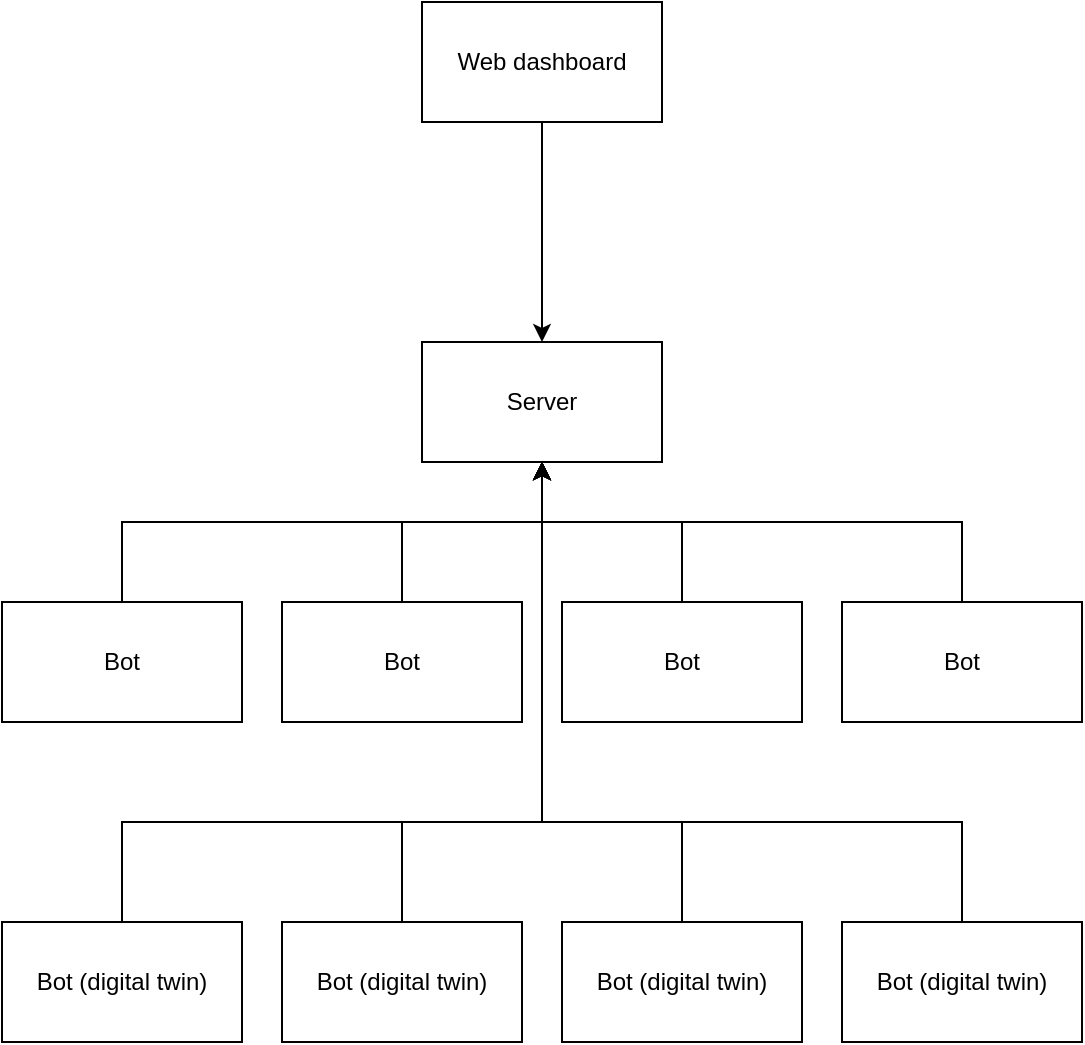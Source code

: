<mxfile version="21.2.8" type="device">
  <diagram name="Pagina-1" id="vej1JPCtskQMDKxslCid">
    <mxGraphModel dx="1219" dy="769" grid="1" gridSize="10" guides="1" tooltips="1" connect="1" arrows="1" fold="1" page="1" pageScale="1" pageWidth="1169" pageHeight="1654" math="0" shadow="0">
      <root>
        <mxCell id="0" />
        <mxCell id="1" parent="0" />
        <mxCell id="sEPZhkfJL4IWTL2zh0QD-1" value="Server" style="rounded=0;whiteSpace=wrap;html=1;" vertex="1" parent="1">
          <mxGeometry x="450" y="310" width="120" height="60" as="geometry" />
        </mxCell>
        <mxCell id="sEPZhkfJL4IWTL2zh0QD-20" style="edgeStyle=orthogonalEdgeStyle;rounded=0;orthogonalLoop=1;jettySize=auto;html=1;" edge="1" parent="1" source="sEPZhkfJL4IWTL2zh0QD-2" target="sEPZhkfJL4IWTL2zh0QD-1">
          <mxGeometry relative="1" as="geometry" />
        </mxCell>
        <mxCell id="sEPZhkfJL4IWTL2zh0QD-2" value="Web dashboard" style="rounded=0;whiteSpace=wrap;html=1;" vertex="1" parent="1">
          <mxGeometry x="450" y="140" width="120" height="60" as="geometry" />
        </mxCell>
        <mxCell id="sEPZhkfJL4IWTL2zh0QD-5" style="edgeStyle=orthogonalEdgeStyle;rounded=0;orthogonalLoop=1;jettySize=auto;html=1;" edge="1" parent="1" source="sEPZhkfJL4IWTL2zh0QD-3" target="sEPZhkfJL4IWTL2zh0QD-1">
          <mxGeometry relative="1" as="geometry">
            <Array as="points">
              <mxPoint x="440" y="400" />
              <mxPoint x="510" y="400" />
            </Array>
          </mxGeometry>
        </mxCell>
        <mxCell id="sEPZhkfJL4IWTL2zh0QD-3" value="Bot" style="rounded=0;whiteSpace=wrap;html=1;" vertex="1" parent="1">
          <mxGeometry x="380" y="440" width="120" height="60" as="geometry" />
        </mxCell>
        <mxCell id="sEPZhkfJL4IWTL2zh0QD-6" style="edgeStyle=orthogonalEdgeStyle;rounded=0;orthogonalLoop=1;jettySize=auto;html=1;" edge="1" parent="1" source="sEPZhkfJL4IWTL2zh0QD-4" target="sEPZhkfJL4IWTL2zh0QD-1">
          <mxGeometry relative="1" as="geometry">
            <Array as="points">
              <mxPoint x="440" y="550" />
              <mxPoint x="510" y="550" />
            </Array>
          </mxGeometry>
        </mxCell>
        <mxCell id="sEPZhkfJL4IWTL2zh0QD-4" value="Bot (digital twin)" style="rounded=0;whiteSpace=wrap;html=1;" vertex="1" parent="1">
          <mxGeometry x="380" y="600" width="120" height="60" as="geometry" />
        </mxCell>
        <mxCell id="sEPZhkfJL4IWTL2zh0QD-7" style="edgeStyle=orthogonalEdgeStyle;rounded=0;orthogonalLoop=1;jettySize=auto;html=1;" edge="1" parent="1" source="sEPZhkfJL4IWTL2zh0QD-8" target="sEPZhkfJL4IWTL2zh0QD-1">
          <mxGeometry relative="1" as="geometry">
            <mxPoint x="670" y="370" as="targetPoint" />
            <Array as="points">
              <mxPoint x="580" y="400" />
              <mxPoint x="510" y="400" />
            </Array>
          </mxGeometry>
        </mxCell>
        <mxCell id="sEPZhkfJL4IWTL2zh0QD-8" value="Bot" style="rounded=0;whiteSpace=wrap;html=1;" vertex="1" parent="1">
          <mxGeometry x="520" y="440" width="120" height="60" as="geometry" />
        </mxCell>
        <mxCell id="sEPZhkfJL4IWTL2zh0QD-9" style="edgeStyle=orthogonalEdgeStyle;rounded=0;orthogonalLoop=1;jettySize=auto;html=1;" edge="1" parent="1" source="sEPZhkfJL4IWTL2zh0QD-10" target="sEPZhkfJL4IWTL2zh0QD-1">
          <mxGeometry relative="1" as="geometry">
            <mxPoint x="670" y="370" as="targetPoint" />
            <Array as="points">
              <mxPoint x="580" y="550" />
              <mxPoint x="510" y="550" />
            </Array>
          </mxGeometry>
        </mxCell>
        <mxCell id="sEPZhkfJL4IWTL2zh0QD-10" value="Bot (digital twin)" style="rounded=0;whiteSpace=wrap;html=1;" vertex="1" parent="1">
          <mxGeometry x="520" y="600" width="120" height="60" as="geometry" />
        </mxCell>
        <mxCell id="sEPZhkfJL4IWTL2zh0QD-11" style="edgeStyle=orthogonalEdgeStyle;rounded=0;orthogonalLoop=1;jettySize=auto;html=1;" edge="1" parent="1" source="sEPZhkfJL4IWTL2zh0QD-12" target="sEPZhkfJL4IWTL2zh0QD-1">
          <mxGeometry relative="1" as="geometry">
            <mxPoint x="810" y="370" as="targetPoint" />
            <Array as="points">
              <mxPoint x="720" y="400" />
              <mxPoint x="510" y="400" />
            </Array>
          </mxGeometry>
        </mxCell>
        <mxCell id="sEPZhkfJL4IWTL2zh0QD-12" value="Bot" style="rounded=0;whiteSpace=wrap;html=1;" vertex="1" parent="1">
          <mxGeometry x="660" y="440" width="120" height="60" as="geometry" />
        </mxCell>
        <mxCell id="sEPZhkfJL4IWTL2zh0QD-13" style="edgeStyle=orthogonalEdgeStyle;rounded=0;orthogonalLoop=1;jettySize=auto;html=1;" edge="1" parent="1" source="sEPZhkfJL4IWTL2zh0QD-14" target="sEPZhkfJL4IWTL2zh0QD-1">
          <mxGeometry relative="1" as="geometry">
            <mxPoint x="810" y="370" as="targetPoint" />
            <Array as="points">
              <mxPoint x="720" y="550" />
              <mxPoint x="510" y="550" />
            </Array>
          </mxGeometry>
        </mxCell>
        <mxCell id="sEPZhkfJL4IWTL2zh0QD-14" value="Bot (digital twin)" style="rounded=0;whiteSpace=wrap;html=1;" vertex="1" parent="1">
          <mxGeometry x="660" y="600" width="120" height="60" as="geometry" />
        </mxCell>
        <mxCell id="sEPZhkfJL4IWTL2zh0QD-15" style="edgeStyle=orthogonalEdgeStyle;rounded=0;orthogonalLoop=1;jettySize=auto;html=1;" edge="1" parent="1" source="sEPZhkfJL4IWTL2zh0QD-16" target="sEPZhkfJL4IWTL2zh0QD-1">
          <mxGeometry relative="1" as="geometry">
            <mxPoint x="390" y="370" as="targetPoint" />
            <Array as="points">
              <mxPoint x="300" y="400" />
              <mxPoint x="510" y="400" />
            </Array>
          </mxGeometry>
        </mxCell>
        <mxCell id="sEPZhkfJL4IWTL2zh0QD-16" value="Bot" style="rounded=0;whiteSpace=wrap;html=1;" vertex="1" parent="1">
          <mxGeometry x="240" y="440" width="120" height="60" as="geometry" />
        </mxCell>
        <mxCell id="sEPZhkfJL4IWTL2zh0QD-17" style="edgeStyle=orthogonalEdgeStyle;rounded=0;orthogonalLoop=1;jettySize=auto;html=1;" edge="1" parent="1" source="sEPZhkfJL4IWTL2zh0QD-18" target="sEPZhkfJL4IWTL2zh0QD-1">
          <mxGeometry relative="1" as="geometry">
            <mxPoint x="390" y="370" as="targetPoint" />
            <Array as="points">
              <mxPoint x="300" y="550" />
              <mxPoint x="510" y="550" />
            </Array>
          </mxGeometry>
        </mxCell>
        <mxCell id="sEPZhkfJL4IWTL2zh0QD-18" value="Bot (digital twin)" style="rounded=0;whiteSpace=wrap;html=1;" vertex="1" parent="1">
          <mxGeometry x="240" y="600" width="120" height="60" as="geometry" />
        </mxCell>
      </root>
    </mxGraphModel>
  </diagram>
</mxfile>
